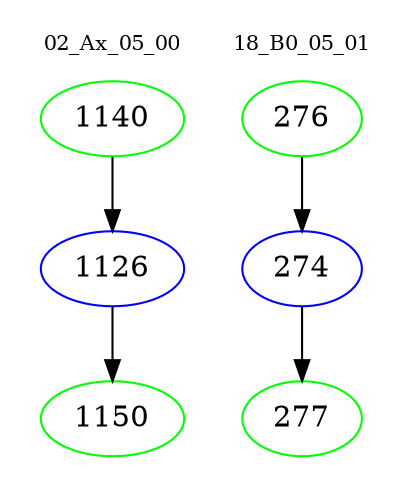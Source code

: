 digraph{
subgraph cluster_0 {
color = white
label = "02_Ax_05_00";
fontsize=10;
T0_1140 [label="1140", color="green"]
T0_1140 -> T0_1126 [color="black"]
T0_1126 [label="1126", color="blue"]
T0_1126 -> T0_1150 [color="black"]
T0_1150 [label="1150", color="green"]
}
subgraph cluster_1 {
color = white
label = "18_B0_05_01";
fontsize=10;
T1_276 [label="276", color="green"]
T1_276 -> T1_274 [color="black"]
T1_274 [label="274", color="blue"]
T1_274 -> T1_277 [color="black"]
T1_277 [label="277", color="green"]
}
}
